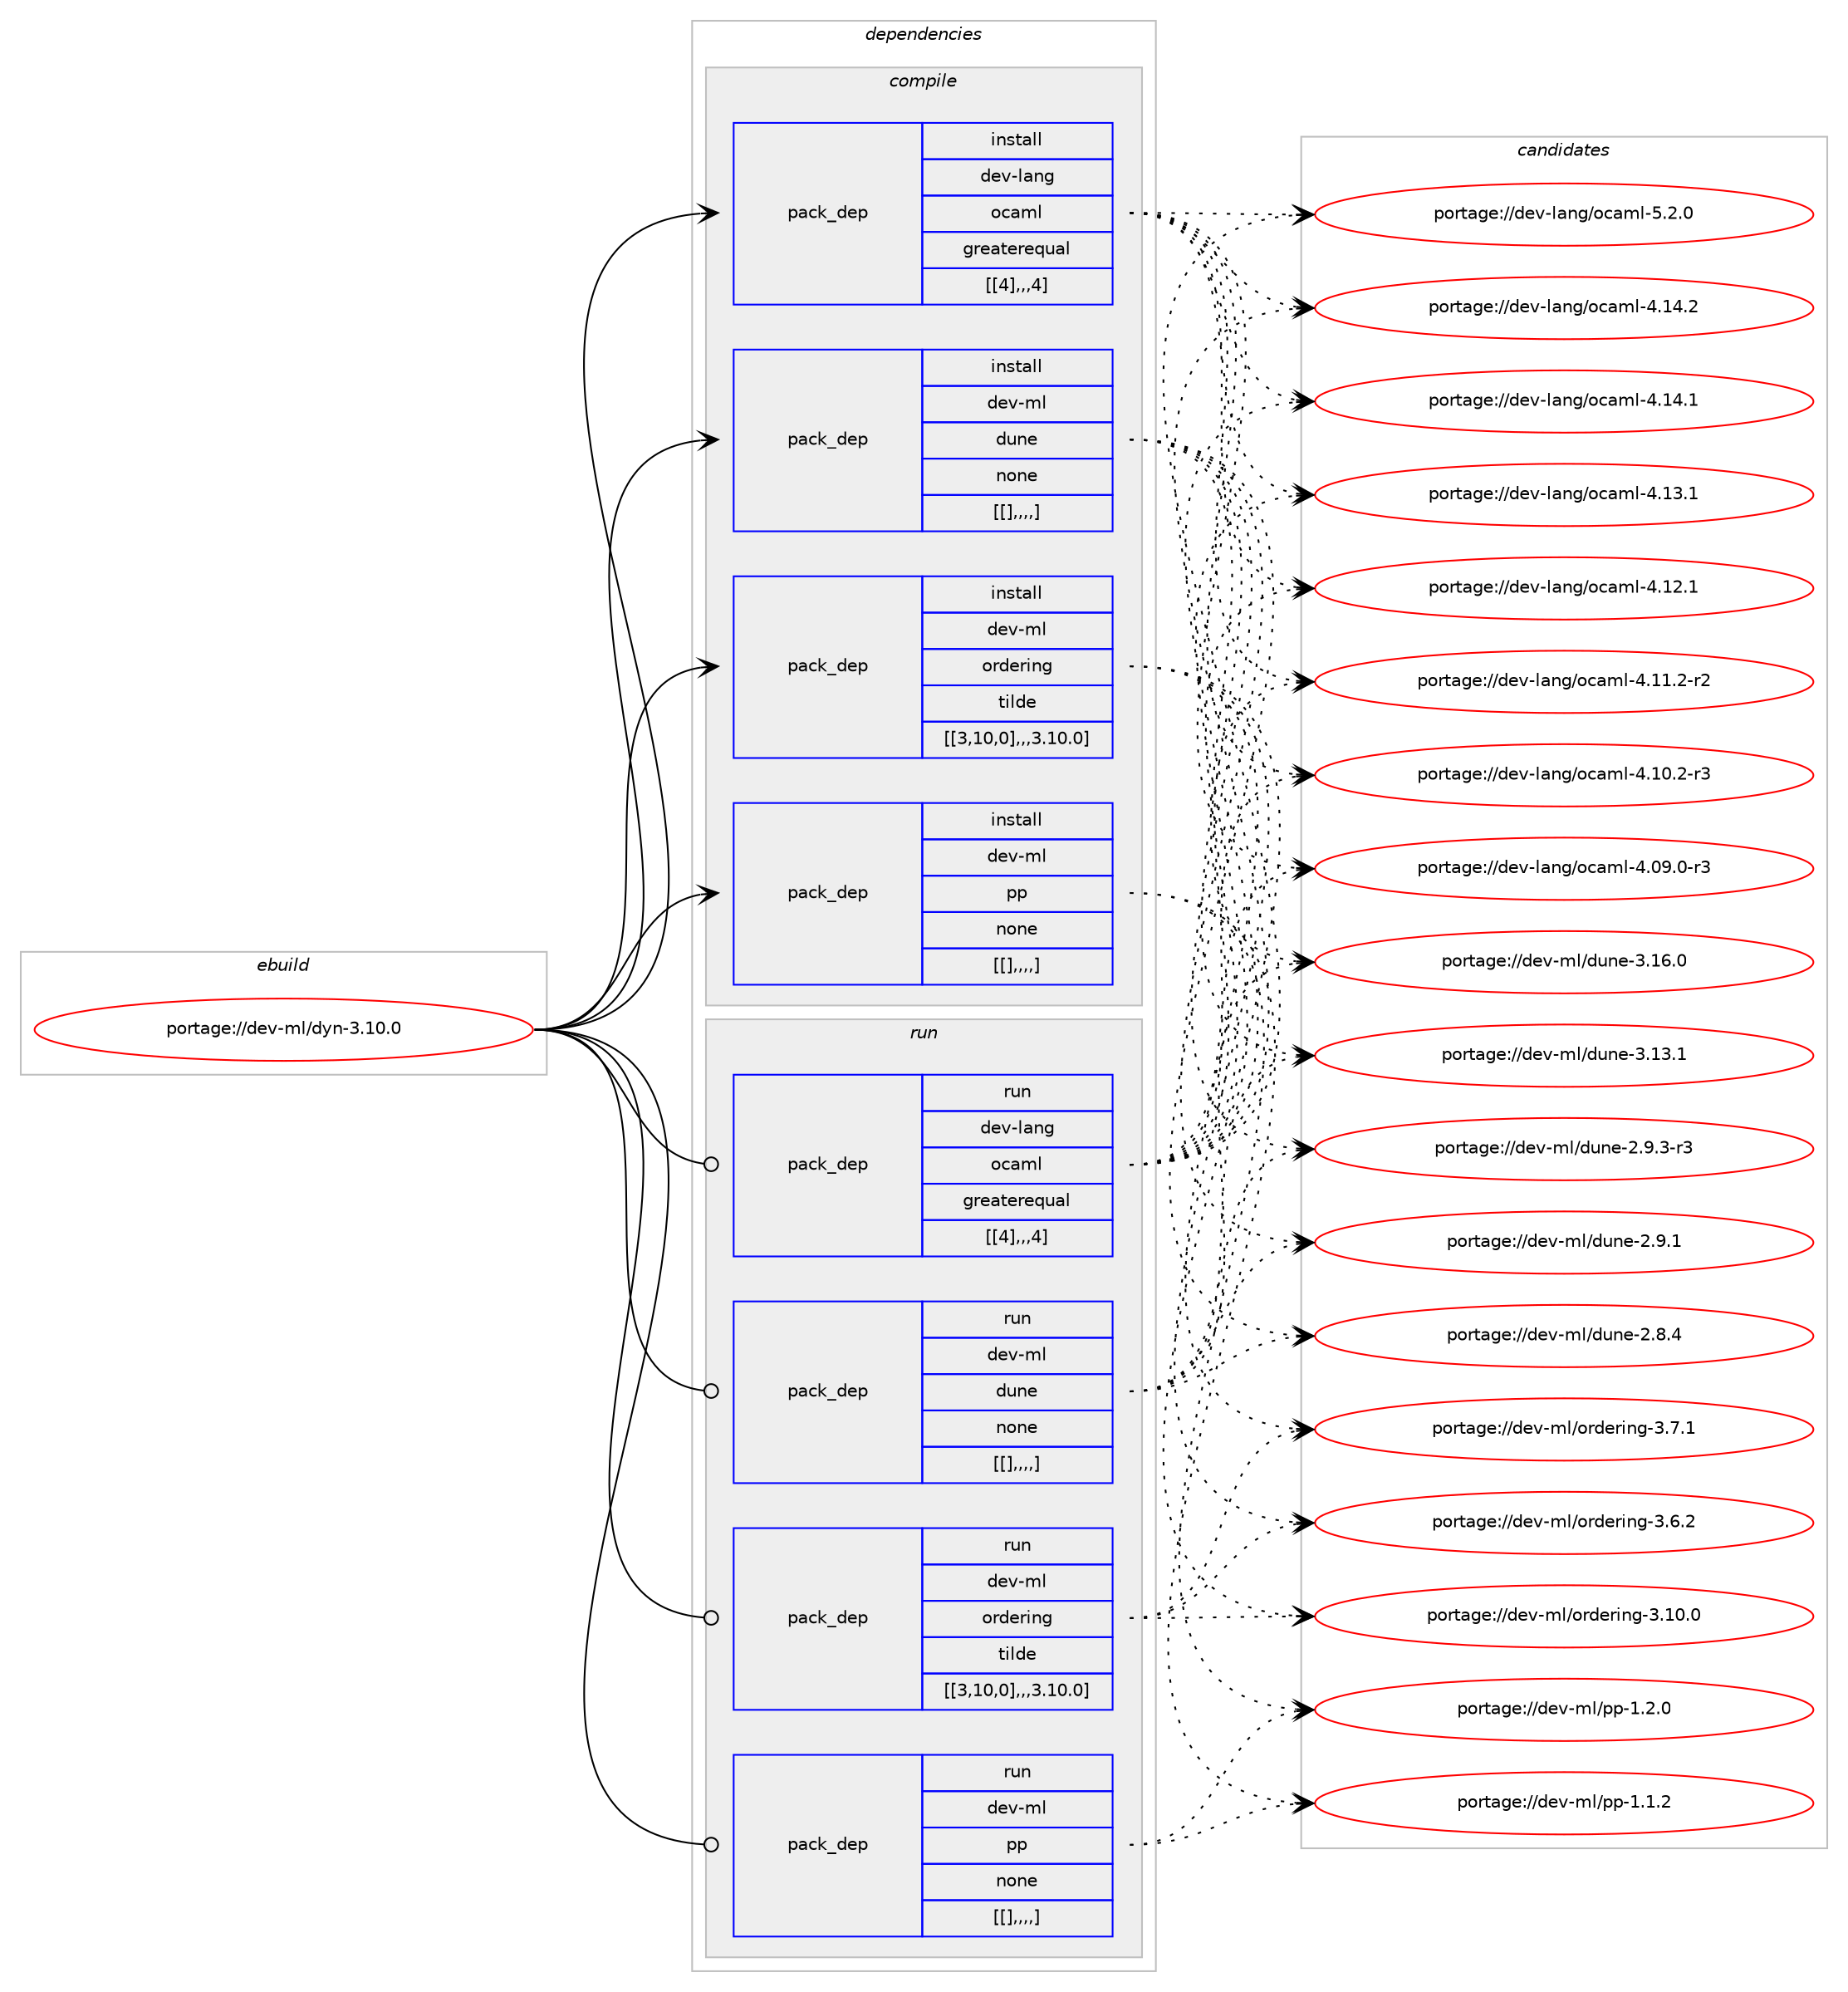 digraph prolog {

# *************
# Graph options
# *************

newrank=true;
concentrate=true;
compound=true;
graph [rankdir=LR,fontname=Helvetica,fontsize=10,ranksep=1.5];#, ranksep=2.5, nodesep=0.2];
edge  [arrowhead=vee];
node  [fontname=Helvetica,fontsize=10];

# **********
# The ebuild
# **********

subgraph cluster_leftcol {
color=gray;
label=<<i>ebuild</i>>;
id [label="portage://dev-ml/dyn-3.10.0", color=red, width=4, href="../dev-ml/dyn-3.10.0.svg"];
}

# ****************
# The dependencies
# ****************

subgraph cluster_midcol {
color=gray;
label=<<i>dependencies</i>>;
subgraph cluster_compile {
fillcolor="#eeeeee";
style=filled;
label=<<i>compile</i>>;
subgraph pack88940 {
dependency119909 [label=<<TABLE BORDER="0" CELLBORDER="1" CELLSPACING="0" CELLPADDING="4" WIDTH="220"><TR><TD ROWSPAN="6" CELLPADDING="30">pack_dep</TD></TR><TR><TD WIDTH="110">install</TD></TR><TR><TD>dev-lang</TD></TR><TR><TD>ocaml</TD></TR><TR><TD>greaterequal</TD></TR><TR><TD>[[4],,,4]</TD></TR></TABLE>>, shape=none, color=blue];
}
id:e -> dependency119909:w [weight=20,style="solid",arrowhead="vee"];
subgraph pack88941 {
dependency119910 [label=<<TABLE BORDER="0" CELLBORDER="1" CELLSPACING="0" CELLPADDING="4" WIDTH="220"><TR><TD ROWSPAN="6" CELLPADDING="30">pack_dep</TD></TR><TR><TD WIDTH="110">install</TD></TR><TR><TD>dev-ml</TD></TR><TR><TD>dune</TD></TR><TR><TD>none</TD></TR><TR><TD>[[],,,,]</TD></TR></TABLE>>, shape=none, color=blue];
}
id:e -> dependency119910:w [weight=20,style="solid",arrowhead="vee"];
subgraph pack88942 {
dependency119911 [label=<<TABLE BORDER="0" CELLBORDER="1" CELLSPACING="0" CELLPADDING="4" WIDTH="220"><TR><TD ROWSPAN="6" CELLPADDING="30">pack_dep</TD></TR><TR><TD WIDTH="110">install</TD></TR><TR><TD>dev-ml</TD></TR><TR><TD>ordering</TD></TR><TR><TD>tilde</TD></TR><TR><TD>[[3,10,0],,,3.10.0]</TD></TR></TABLE>>, shape=none, color=blue];
}
id:e -> dependency119911:w [weight=20,style="solid",arrowhead="vee"];
subgraph pack88943 {
dependency119912 [label=<<TABLE BORDER="0" CELLBORDER="1" CELLSPACING="0" CELLPADDING="4" WIDTH="220"><TR><TD ROWSPAN="6" CELLPADDING="30">pack_dep</TD></TR><TR><TD WIDTH="110">install</TD></TR><TR><TD>dev-ml</TD></TR><TR><TD>pp</TD></TR><TR><TD>none</TD></TR><TR><TD>[[],,,,]</TD></TR></TABLE>>, shape=none, color=blue];
}
id:e -> dependency119912:w [weight=20,style="solid",arrowhead="vee"];
}
subgraph cluster_compileandrun {
fillcolor="#eeeeee";
style=filled;
label=<<i>compile and run</i>>;
}
subgraph cluster_run {
fillcolor="#eeeeee";
style=filled;
label=<<i>run</i>>;
subgraph pack88944 {
dependency119913 [label=<<TABLE BORDER="0" CELLBORDER="1" CELLSPACING="0" CELLPADDING="4" WIDTH="220"><TR><TD ROWSPAN="6" CELLPADDING="30">pack_dep</TD></TR><TR><TD WIDTH="110">run</TD></TR><TR><TD>dev-lang</TD></TR><TR><TD>ocaml</TD></TR><TR><TD>greaterequal</TD></TR><TR><TD>[[4],,,4]</TD></TR></TABLE>>, shape=none, color=blue];
}
id:e -> dependency119913:w [weight=20,style="solid",arrowhead="odot"];
subgraph pack88945 {
dependency119914 [label=<<TABLE BORDER="0" CELLBORDER="1" CELLSPACING="0" CELLPADDING="4" WIDTH="220"><TR><TD ROWSPAN="6" CELLPADDING="30">pack_dep</TD></TR><TR><TD WIDTH="110">run</TD></TR><TR><TD>dev-ml</TD></TR><TR><TD>dune</TD></TR><TR><TD>none</TD></TR><TR><TD>[[],,,,]</TD></TR></TABLE>>, shape=none, color=blue];
}
id:e -> dependency119914:w [weight=20,style="solid",arrowhead="odot"];
subgraph pack88946 {
dependency119915 [label=<<TABLE BORDER="0" CELLBORDER="1" CELLSPACING="0" CELLPADDING="4" WIDTH="220"><TR><TD ROWSPAN="6" CELLPADDING="30">pack_dep</TD></TR><TR><TD WIDTH="110">run</TD></TR><TR><TD>dev-ml</TD></TR><TR><TD>ordering</TD></TR><TR><TD>tilde</TD></TR><TR><TD>[[3,10,0],,,3.10.0]</TD></TR></TABLE>>, shape=none, color=blue];
}
id:e -> dependency119915:w [weight=20,style="solid",arrowhead="odot"];
subgraph pack88947 {
dependency119916 [label=<<TABLE BORDER="0" CELLBORDER="1" CELLSPACING="0" CELLPADDING="4" WIDTH="220"><TR><TD ROWSPAN="6" CELLPADDING="30">pack_dep</TD></TR><TR><TD WIDTH="110">run</TD></TR><TR><TD>dev-ml</TD></TR><TR><TD>pp</TD></TR><TR><TD>none</TD></TR><TR><TD>[[],,,,]</TD></TR></TABLE>>, shape=none, color=blue];
}
id:e -> dependency119916:w [weight=20,style="solid",arrowhead="odot"];
}
}

# **************
# The candidates
# **************

subgraph cluster_choices {
rank=same;
color=gray;
label=<<i>candidates</i>>;

subgraph choice88940 {
color=black;
nodesep=1;
choice1001011184510897110103471119997109108455346504648 [label="portage://dev-lang/ocaml-5.2.0", color=red, width=4,href="../dev-lang/ocaml-5.2.0.svg"];
choice100101118451089711010347111999710910845524649524650 [label="portage://dev-lang/ocaml-4.14.2", color=red, width=4,href="../dev-lang/ocaml-4.14.2.svg"];
choice100101118451089711010347111999710910845524649524649 [label="portage://dev-lang/ocaml-4.14.1", color=red, width=4,href="../dev-lang/ocaml-4.14.1.svg"];
choice100101118451089711010347111999710910845524649514649 [label="portage://dev-lang/ocaml-4.13.1", color=red, width=4,href="../dev-lang/ocaml-4.13.1.svg"];
choice100101118451089711010347111999710910845524649504649 [label="portage://dev-lang/ocaml-4.12.1", color=red, width=4,href="../dev-lang/ocaml-4.12.1.svg"];
choice1001011184510897110103471119997109108455246494946504511450 [label="portage://dev-lang/ocaml-4.11.2-r2", color=red, width=4,href="../dev-lang/ocaml-4.11.2-r2.svg"];
choice1001011184510897110103471119997109108455246494846504511451 [label="portage://dev-lang/ocaml-4.10.2-r3", color=red, width=4,href="../dev-lang/ocaml-4.10.2-r3.svg"];
choice1001011184510897110103471119997109108455246485746484511451 [label="portage://dev-lang/ocaml-4.09.0-r3", color=red, width=4,href="../dev-lang/ocaml-4.09.0-r3.svg"];
dependency119909:e -> choice1001011184510897110103471119997109108455346504648:w [style=dotted,weight="100"];
dependency119909:e -> choice100101118451089711010347111999710910845524649524650:w [style=dotted,weight="100"];
dependency119909:e -> choice100101118451089711010347111999710910845524649524649:w [style=dotted,weight="100"];
dependency119909:e -> choice100101118451089711010347111999710910845524649514649:w [style=dotted,weight="100"];
dependency119909:e -> choice100101118451089711010347111999710910845524649504649:w [style=dotted,weight="100"];
dependency119909:e -> choice1001011184510897110103471119997109108455246494946504511450:w [style=dotted,weight="100"];
dependency119909:e -> choice1001011184510897110103471119997109108455246494846504511451:w [style=dotted,weight="100"];
dependency119909:e -> choice1001011184510897110103471119997109108455246485746484511451:w [style=dotted,weight="100"];
}
subgraph choice88941 {
color=black;
nodesep=1;
choice100101118451091084710011711010145514649544648 [label="portage://dev-ml/dune-3.16.0", color=red, width=4,href="../dev-ml/dune-3.16.0.svg"];
choice100101118451091084710011711010145514649514649 [label="portage://dev-ml/dune-3.13.1", color=red, width=4,href="../dev-ml/dune-3.13.1.svg"];
choice10010111845109108471001171101014550465746514511451 [label="portage://dev-ml/dune-2.9.3-r3", color=red, width=4,href="../dev-ml/dune-2.9.3-r3.svg"];
choice1001011184510910847100117110101455046574649 [label="portage://dev-ml/dune-2.9.1", color=red, width=4,href="../dev-ml/dune-2.9.1.svg"];
choice1001011184510910847100117110101455046564652 [label="portage://dev-ml/dune-2.8.4", color=red, width=4,href="../dev-ml/dune-2.8.4.svg"];
dependency119910:e -> choice100101118451091084710011711010145514649544648:w [style=dotted,weight="100"];
dependency119910:e -> choice100101118451091084710011711010145514649514649:w [style=dotted,weight="100"];
dependency119910:e -> choice10010111845109108471001171101014550465746514511451:w [style=dotted,weight="100"];
dependency119910:e -> choice1001011184510910847100117110101455046574649:w [style=dotted,weight="100"];
dependency119910:e -> choice1001011184510910847100117110101455046564652:w [style=dotted,weight="100"];
}
subgraph choice88942 {
color=black;
nodesep=1;
choice100101118451091084711111410010111410511010345514649484648 [label="portage://dev-ml/ordering-3.10.0", color=red, width=4,href="../dev-ml/ordering-3.10.0.svg"];
choice1001011184510910847111114100101114105110103455146554649 [label="portage://dev-ml/ordering-3.7.1", color=red, width=4,href="../dev-ml/ordering-3.7.1.svg"];
choice1001011184510910847111114100101114105110103455146544650 [label="portage://dev-ml/ordering-3.6.2", color=red, width=4,href="../dev-ml/ordering-3.6.2.svg"];
dependency119911:e -> choice100101118451091084711111410010111410511010345514649484648:w [style=dotted,weight="100"];
dependency119911:e -> choice1001011184510910847111114100101114105110103455146554649:w [style=dotted,weight="100"];
dependency119911:e -> choice1001011184510910847111114100101114105110103455146544650:w [style=dotted,weight="100"];
}
subgraph choice88943 {
color=black;
nodesep=1;
choice1001011184510910847112112454946504648 [label="portage://dev-ml/pp-1.2.0", color=red, width=4,href="../dev-ml/pp-1.2.0.svg"];
choice1001011184510910847112112454946494650 [label="portage://dev-ml/pp-1.1.2", color=red, width=4,href="../dev-ml/pp-1.1.2.svg"];
dependency119912:e -> choice1001011184510910847112112454946504648:w [style=dotted,weight="100"];
dependency119912:e -> choice1001011184510910847112112454946494650:w [style=dotted,weight="100"];
}
subgraph choice88944 {
color=black;
nodesep=1;
choice1001011184510897110103471119997109108455346504648 [label="portage://dev-lang/ocaml-5.2.0", color=red, width=4,href="../dev-lang/ocaml-5.2.0.svg"];
choice100101118451089711010347111999710910845524649524650 [label="portage://dev-lang/ocaml-4.14.2", color=red, width=4,href="../dev-lang/ocaml-4.14.2.svg"];
choice100101118451089711010347111999710910845524649524649 [label="portage://dev-lang/ocaml-4.14.1", color=red, width=4,href="../dev-lang/ocaml-4.14.1.svg"];
choice100101118451089711010347111999710910845524649514649 [label="portage://dev-lang/ocaml-4.13.1", color=red, width=4,href="../dev-lang/ocaml-4.13.1.svg"];
choice100101118451089711010347111999710910845524649504649 [label="portage://dev-lang/ocaml-4.12.1", color=red, width=4,href="../dev-lang/ocaml-4.12.1.svg"];
choice1001011184510897110103471119997109108455246494946504511450 [label="portage://dev-lang/ocaml-4.11.2-r2", color=red, width=4,href="../dev-lang/ocaml-4.11.2-r2.svg"];
choice1001011184510897110103471119997109108455246494846504511451 [label="portage://dev-lang/ocaml-4.10.2-r3", color=red, width=4,href="../dev-lang/ocaml-4.10.2-r3.svg"];
choice1001011184510897110103471119997109108455246485746484511451 [label="portage://dev-lang/ocaml-4.09.0-r3", color=red, width=4,href="../dev-lang/ocaml-4.09.0-r3.svg"];
dependency119913:e -> choice1001011184510897110103471119997109108455346504648:w [style=dotted,weight="100"];
dependency119913:e -> choice100101118451089711010347111999710910845524649524650:w [style=dotted,weight="100"];
dependency119913:e -> choice100101118451089711010347111999710910845524649524649:w [style=dotted,weight="100"];
dependency119913:e -> choice100101118451089711010347111999710910845524649514649:w [style=dotted,weight="100"];
dependency119913:e -> choice100101118451089711010347111999710910845524649504649:w [style=dotted,weight="100"];
dependency119913:e -> choice1001011184510897110103471119997109108455246494946504511450:w [style=dotted,weight="100"];
dependency119913:e -> choice1001011184510897110103471119997109108455246494846504511451:w [style=dotted,weight="100"];
dependency119913:e -> choice1001011184510897110103471119997109108455246485746484511451:w [style=dotted,weight="100"];
}
subgraph choice88945 {
color=black;
nodesep=1;
choice100101118451091084710011711010145514649544648 [label="portage://dev-ml/dune-3.16.0", color=red, width=4,href="../dev-ml/dune-3.16.0.svg"];
choice100101118451091084710011711010145514649514649 [label="portage://dev-ml/dune-3.13.1", color=red, width=4,href="../dev-ml/dune-3.13.1.svg"];
choice10010111845109108471001171101014550465746514511451 [label="portage://dev-ml/dune-2.9.3-r3", color=red, width=4,href="../dev-ml/dune-2.9.3-r3.svg"];
choice1001011184510910847100117110101455046574649 [label="portage://dev-ml/dune-2.9.1", color=red, width=4,href="../dev-ml/dune-2.9.1.svg"];
choice1001011184510910847100117110101455046564652 [label="portage://dev-ml/dune-2.8.4", color=red, width=4,href="../dev-ml/dune-2.8.4.svg"];
dependency119914:e -> choice100101118451091084710011711010145514649544648:w [style=dotted,weight="100"];
dependency119914:e -> choice100101118451091084710011711010145514649514649:w [style=dotted,weight="100"];
dependency119914:e -> choice10010111845109108471001171101014550465746514511451:w [style=dotted,weight="100"];
dependency119914:e -> choice1001011184510910847100117110101455046574649:w [style=dotted,weight="100"];
dependency119914:e -> choice1001011184510910847100117110101455046564652:w [style=dotted,weight="100"];
}
subgraph choice88946 {
color=black;
nodesep=1;
choice100101118451091084711111410010111410511010345514649484648 [label="portage://dev-ml/ordering-3.10.0", color=red, width=4,href="../dev-ml/ordering-3.10.0.svg"];
choice1001011184510910847111114100101114105110103455146554649 [label="portage://dev-ml/ordering-3.7.1", color=red, width=4,href="../dev-ml/ordering-3.7.1.svg"];
choice1001011184510910847111114100101114105110103455146544650 [label="portage://dev-ml/ordering-3.6.2", color=red, width=4,href="../dev-ml/ordering-3.6.2.svg"];
dependency119915:e -> choice100101118451091084711111410010111410511010345514649484648:w [style=dotted,weight="100"];
dependency119915:e -> choice1001011184510910847111114100101114105110103455146554649:w [style=dotted,weight="100"];
dependency119915:e -> choice1001011184510910847111114100101114105110103455146544650:w [style=dotted,weight="100"];
}
subgraph choice88947 {
color=black;
nodesep=1;
choice1001011184510910847112112454946504648 [label="portage://dev-ml/pp-1.2.0", color=red, width=4,href="../dev-ml/pp-1.2.0.svg"];
choice1001011184510910847112112454946494650 [label="portage://dev-ml/pp-1.1.2", color=red, width=4,href="../dev-ml/pp-1.1.2.svg"];
dependency119916:e -> choice1001011184510910847112112454946504648:w [style=dotted,weight="100"];
dependency119916:e -> choice1001011184510910847112112454946494650:w [style=dotted,weight="100"];
}
}

}
